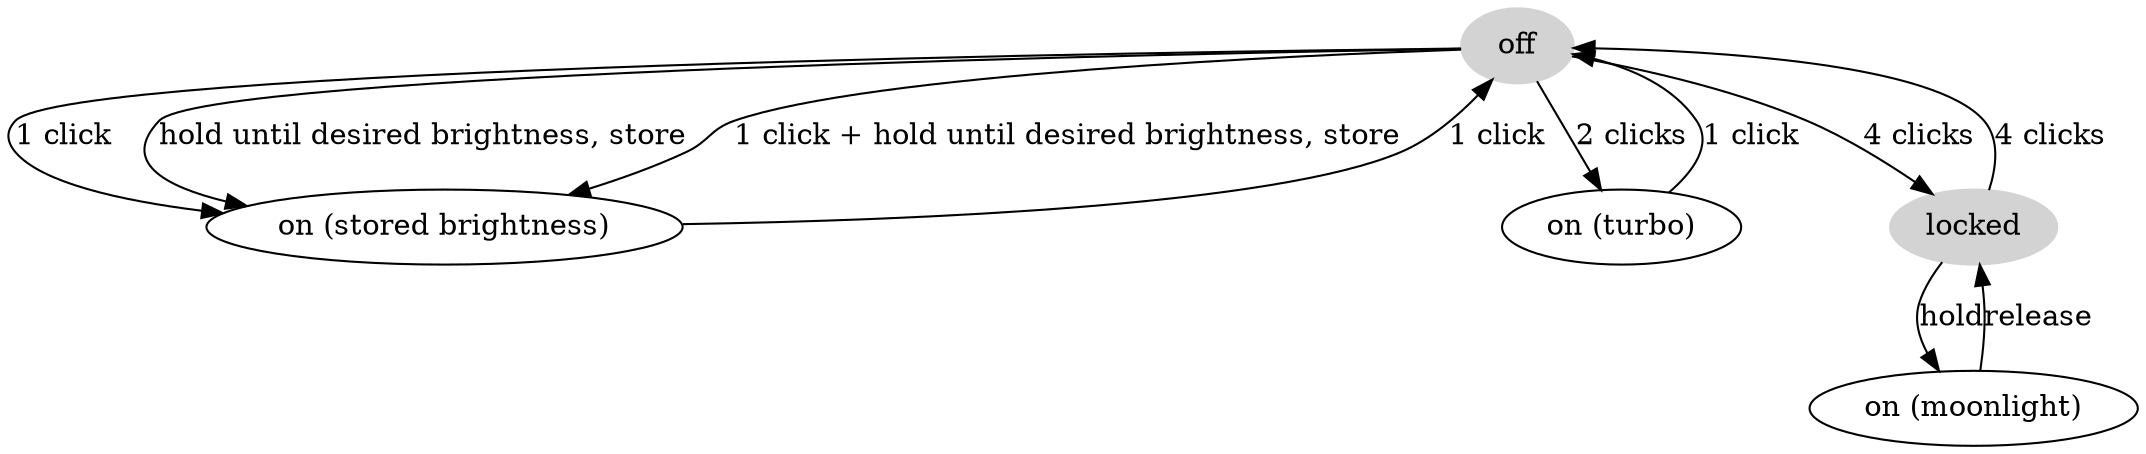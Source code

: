 digraph {
  off[style="filled",color="lightgrey"]
  off -> "on (stored brightness)"[label="1 click"];
  off -> "on (stored brightness)"[label="hold until desired brightness, store"];
  off -> "on (turbo)"[label="2 clicks"];
  off -> "on (stored brightness)"[label="1 click + hold until desired brightness, store"];
  off -> locked[label="4 clicks"];

  locked[style="filled",color="lightgrey"]
  locked -> off[label="4 clicks"];
  locked -> "on (moonlight)"[label="hold"];

  "on (moonlight)" -> "locked"[label="release"];
  "on (stored brightness)" -> off[label="1 click"];
  "on (turbo)" -> off[label="1 click"];
}
